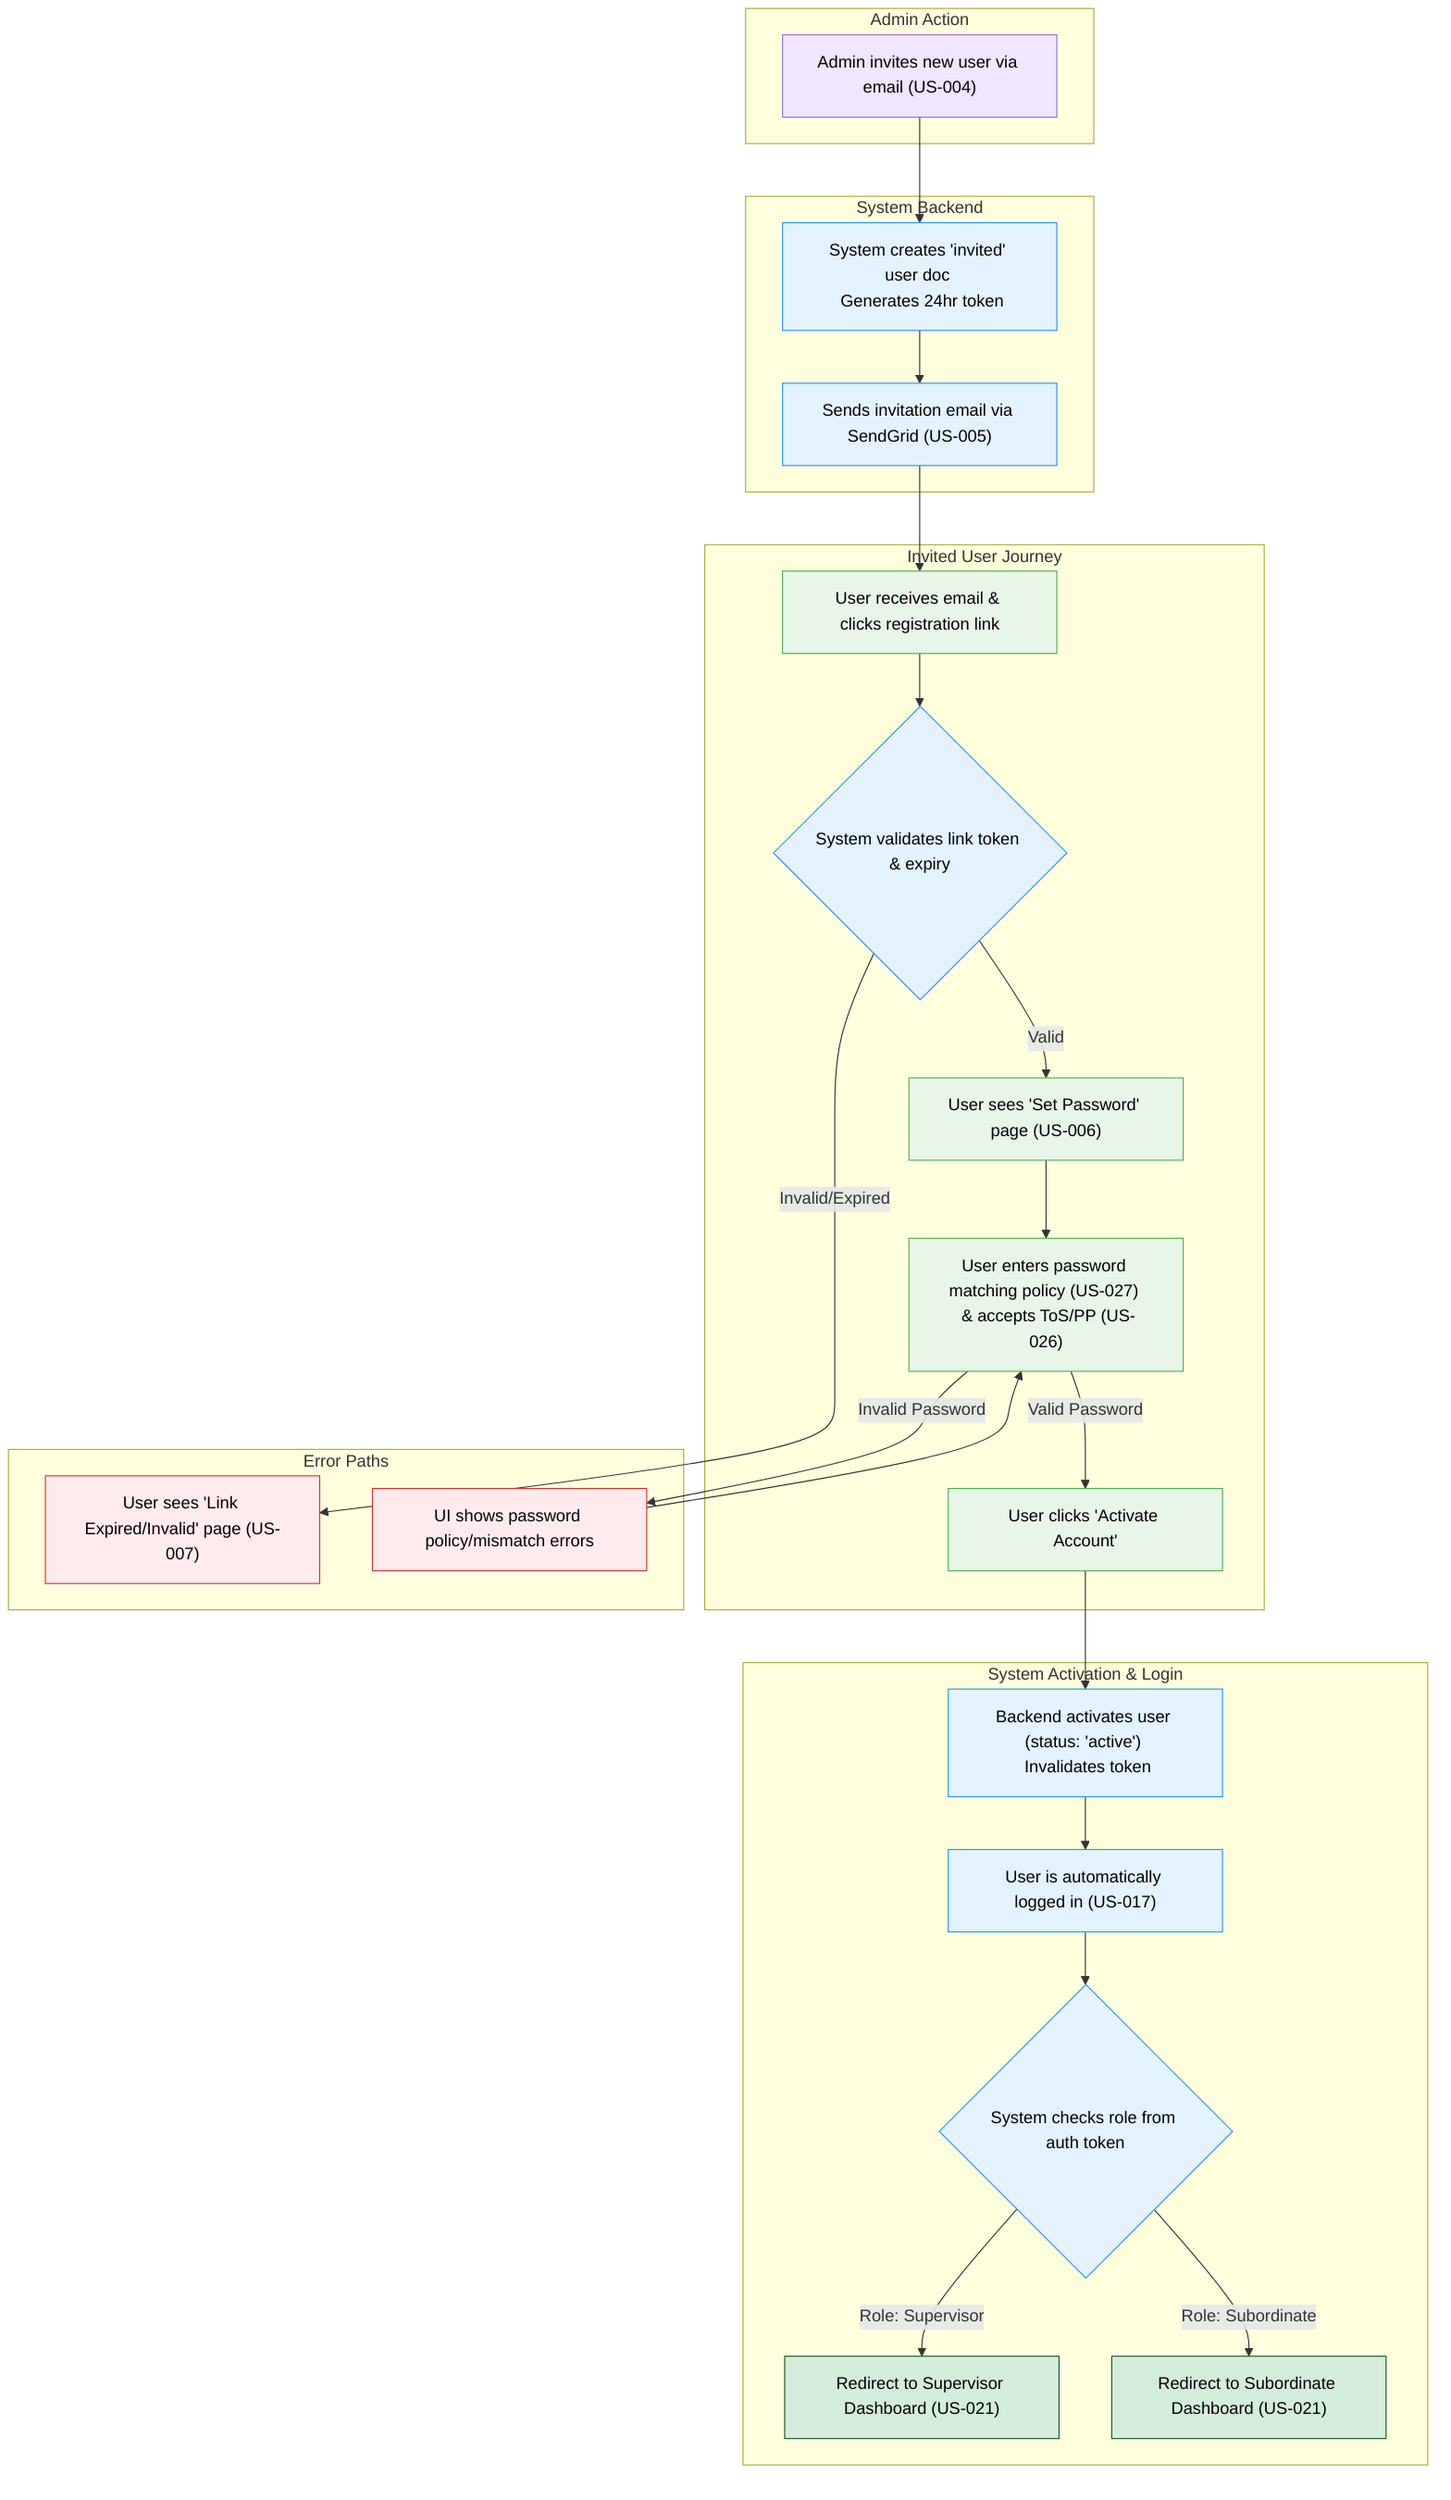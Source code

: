 flowchart TD
    subgraph Admin Action
        A["Admin invites new user via email (US-004)"]
    end

    subgraph System Backend
        B["System creates 'invited' user doc <br> Generates 24hr token"]
        C["Sends invitation email via SendGrid (US-005)"]
    end

    subgraph Invited User Journey
        D["User receives email & clicks registration link"] 
        E{System validates link token & expiry}
        F["User sees 'Set Password' page (US-006)"]
        G["User enters password matching policy (US-027) <br> & accepts ToS/PP (US-026)"]
        H["User clicks 'Activate Account'"]
    end

    subgraph System Activation & Login
        I["Backend activates user (status: 'active') <br> Invalidates token"]
        J["User is automatically logged in (US-017)"]
        K{System checks role from auth token}
        L["Redirect to Supervisor Dashboard (US-021)"]
        M["Redirect to Subordinate Dashboard (US-021)"]
    end

    subgraph Error Paths
        N["User sees 'Link Expired/Invalid' page (US-007)"]
        O["UI shows password policy/mismatch errors"]
    end

    %% Flow
    A --> B
    B --> C
    C --> D
    D --> E
    E -->|Invalid/Expired| N
    E -->|Valid| F
    F --> G
    G -- "Invalid Password" --> O
    O --> G
    G -- "Valid Password" --> H
    H --> I
    I --> J
    J --> K
    K -- "Role: Supervisor" --> L
    K -- "Role: Subordinate" --> M

    %% Styling
    classDef adminAction fill:#f0e6ff,stroke:#9370db,color:#000
    classDef systemAction fill:#e3f2fd,stroke:#2196f3,color:#000
    classDef userAction fill:#e8f5e9,stroke:#4caf50,color:#000
    classDef errorNode fill:#ffebee,stroke:#d32f2f,color:#000
    classDef successNode fill:#d4edda,stroke:#155724,color:#000

    class A adminAction
    class B,C,E,I,J,K systemAction
    class D,F,G,H userAction
    class L,M successNode
    class N,O errorNode